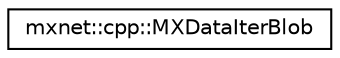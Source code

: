 digraph "Graphical Class Hierarchy"
{
  edge [fontname="Helvetica",fontsize="10",labelfontname="Helvetica",labelfontsize="10"];
  node [fontname="Helvetica",fontsize="10",shape=record];
  rankdir="LR";
  Node1 [label="mxnet::cpp::MXDataIterBlob",height=0.2,width=0.4,color="black", fillcolor="white", style="filled",URL="$structmxnet_1_1cpp_1_1MXDataIterBlob.html"];
}
